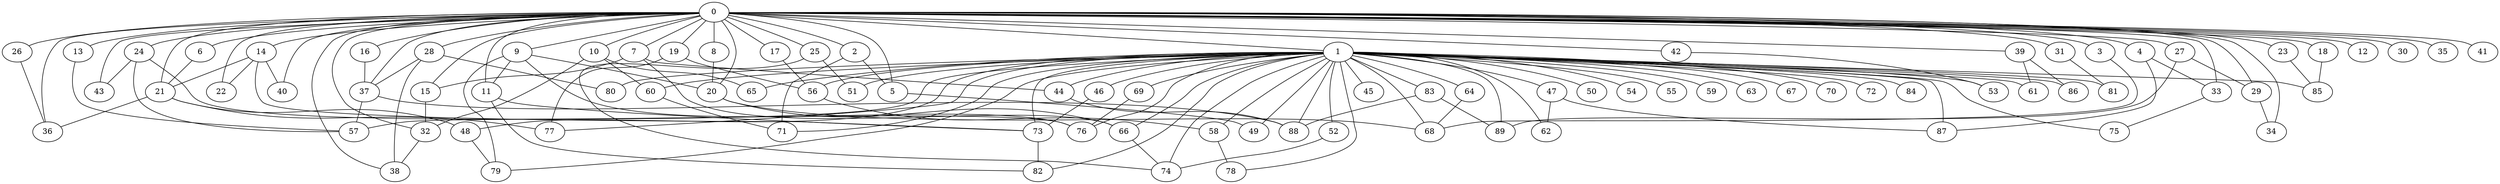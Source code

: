 
graph graphname {
    0 -- 1
0 -- 2
0 -- 3
0 -- 4
0 -- 5
0 -- 6
0 -- 7
0 -- 8
0 -- 9
0 -- 10
0 -- 11
0 -- 12
0 -- 13
0 -- 14
0 -- 15
0 -- 16
0 -- 17
0 -- 18
0 -- 19
0 -- 20
0 -- 21
0 -- 22
0 -- 23
0 -- 24
0 -- 25
0 -- 26
0 -- 27
0 -- 28
0 -- 29
0 -- 30
0 -- 31
0 -- 32
0 -- 33
0 -- 34
0 -- 35
0 -- 36
0 -- 37
0 -- 38
0 -- 39
0 -- 40
0 -- 41
0 -- 42
0 -- 43
1 -- 44
1 -- 45
1 -- 46
1 -- 47
1 -- 48
1 -- 49
1 -- 50
1 -- 51
1 -- 52
1 -- 53
1 -- 54
1 -- 55
1 -- 56
1 -- 57
1 -- 58
1 -- 59
1 -- 60
1 -- 61
1 -- 62
1 -- 63
1 -- 64
1 -- 65
1 -- 66
1 -- 67
1 -- 68
1 -- 69
1 -- 70
1 -- 71
1 -- 72
1 -- 73
1 -- 74
1 -- 75
1 -- 76
1 -- 77
1 -- 78
1 -- 79
1 -- 80
1 -- 81
1 -- 82
1 -- 83
1 -- 84
1 -- 85
1 -- 86
1 -- 87
1 -- 88
1 -- 89
2 -- 5
2 -- 71
3 -- 68
4 -- 33
4 -- 87
5 -- 49
6 -- 21
7 -- 15
7 -- 66
7 -- 44
8 -- 20
9 -- 11
9 -- 76
9 -- 20
9 -- 79
10 -- 65
10 -- 32
10 -- 60
11 -- 73
11 -- 82
13 -- 57
14 -- 22
14 -- 40
14 -- 73
14 -- 21
15 -- 32
16 -- 37
17 -- 56
18 -- 85
19 -- 77
19 -- 56
20 -- 68
20 -- 66
21 -- 36
21 -- 77
21 -- 48
23 -- 85
24 -- 76
24 -- 43
24 -- 57
25 -- 51
25 -- 74
26 -- 36
27 -- 29
27 -- 89
28 -- 37
28 -- 80
28 -- 38
29 -- 34
31 -- 81
32 -- 38
33 -- 75
37 -- 88
37 -- 57
39 -- 86
39 -- 61
42 -- 53
44 -- 88
46 -- 73
47 -- 87
47 -- 62
48 -- 79
52 -- 74
56 -- 58
58 -- 78
60 -- 71
64 -- 68
66 -- 74
69 -- 76
73 -- 82
83 -- 89
83 -- 88

}
